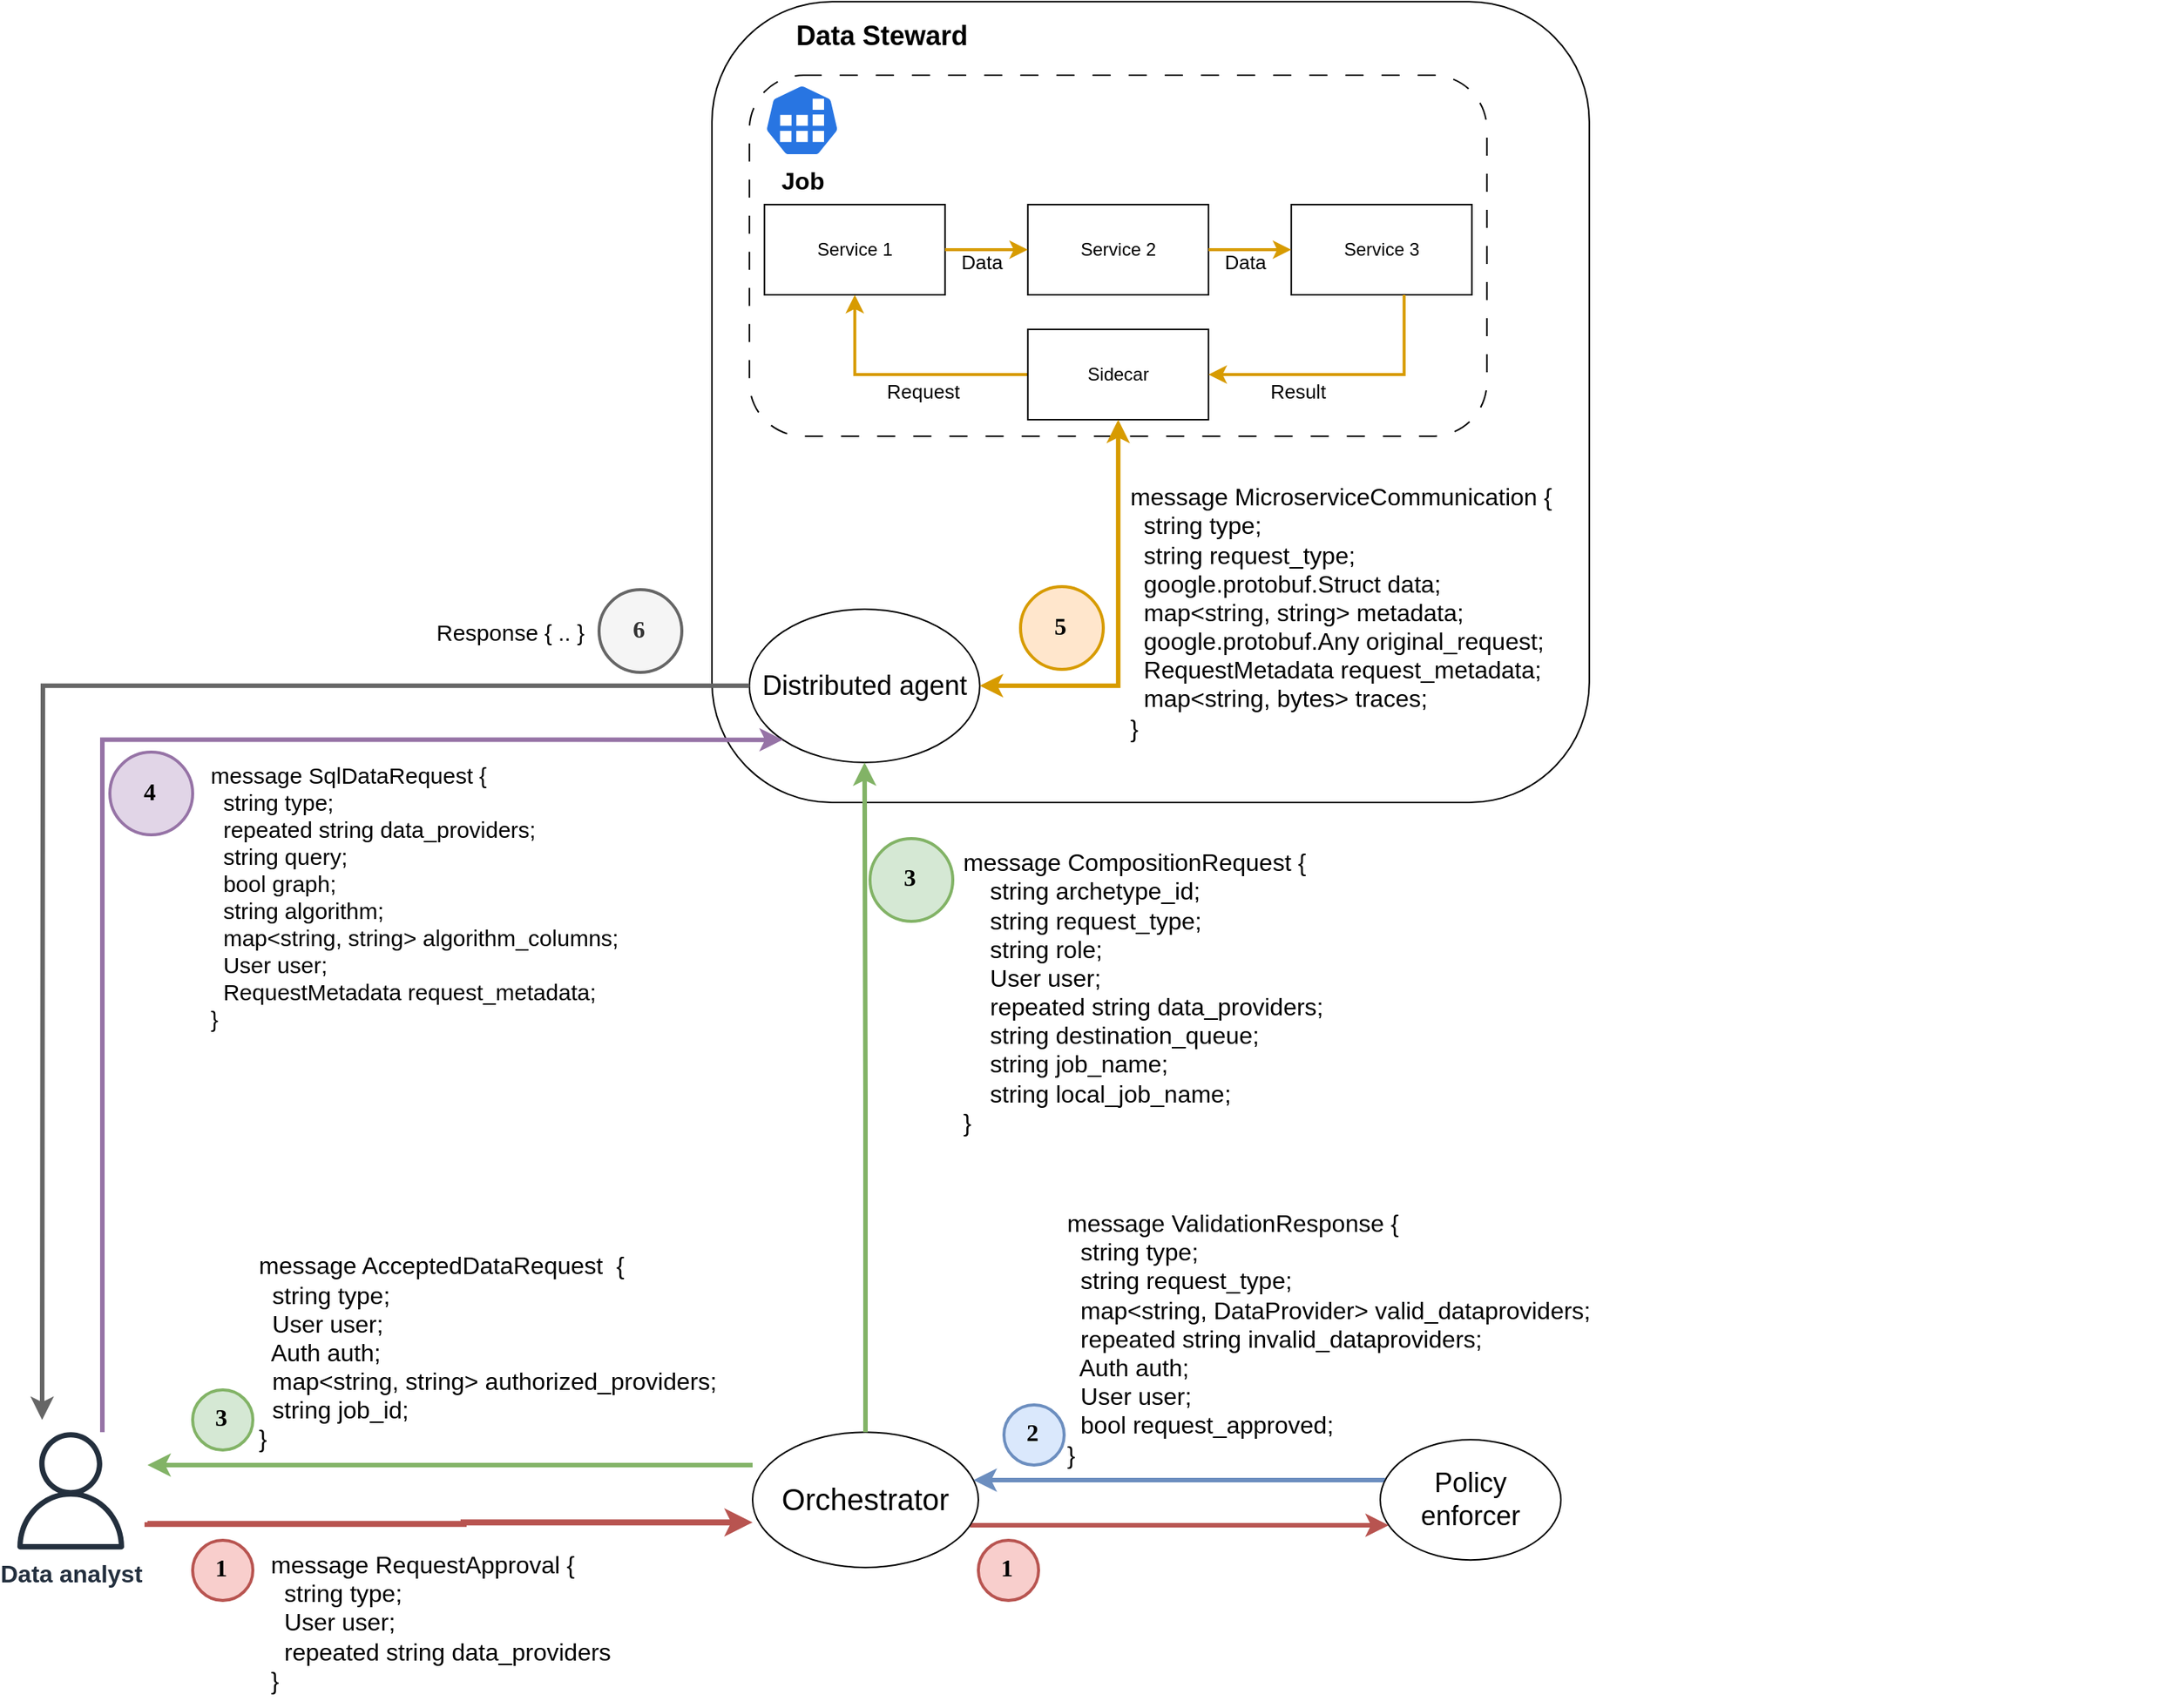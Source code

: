 <mxfile version="21.6.5" type="device">
  <diagram name="Page-1" id="py-MvKl3riDY_G-JkDAn">
    <mxGraphModel dx="1400" dy="1843" grid="1" gridSize="10" guides="1" tooltips="1" connect="1" arrows="1" fold="1" page="1" pageScale="1" pageWidth="1169" pageHeight="827" math="0" shadow="0">
      <root>
        <mxCell id="0" />
        <mxCell id="1" parent="0" />
        <mxCell id="4pgbnnCEekSiCqALWcIx-1" style="edgeStyle=orthogonalEdgeStyle;rounded=0;orthogonalLoop=1;jettySize=auto;html=1;fillColor=#f8cecc;strokeColor=#b85450;strokeWidth=3;startArrow=none;startFill=0;curved=1;" parent="1" source="Ig7GfmeTVwYkc1D9pHod-2" target="Ig7GfmeTVwYkc1D9pHod-5" edge="1">
          <mxGeometry relative="1" as="geometry">
            <Array as="points">
              <mxPoint x="880" y="680" />
              <mxPoint x="880" y="680" />
            </Array>
          </mxGeometry>
        </mxCell>
        <mxCell id="2YGMKilIXMSU9Y2CLLJV-1" style="edgeStyle=orthogonalEdgeStyle;rounded=0;orthogonalLoop=1;jettySize=auto;html=1;fillColor=#f8cecc;strokeColor=#b85450;startArrow=classic;startFill=1;endArrow=none;endFill=0;strokeWidth=4;" parent="1" edge="1">
          <mxGeometry relative="1" as="geometry">
            <mxPoint x="200" y="678" as="targetPoint" />
            <mxPoint x="602.0" y="678.139" as="sourcePoint" />
            <Array as="points">
              <mxPoint x="410" y="678.08" />
              <mxPoint x="230" y="679.08" />
            </Array>
          </mxGeometry>
        </mxCell>
        <mxCell id="M5NUYjAvVnbwDxoGHE9m-10" style="edgeStyle=orthogonalEdgeStyle;rounded=0;orthogonalLoop=1;jettySize=auto;html=1;fillColor=#d5e8d4;strokeColor=#82b366;strokeWidth=3;" parent="1" edge="1">
          <mxGeometry relative="1" as="geometry">
            <mxPoint x="200" y="640" as="targetPoint" />
            <mxPoint x="602.0" y="640.038" as="sourcePoint" />
          </mxGeometry>
        </mxCell>
        <mxCell id="Ig7GfmeTVwYkc1D9pHod-2" value="&lt;font style=&quot;font-size: 20px;&quot;&gt;Orchestrator&lt;/font&gt;" style="ellipse;whiteSpace=wrap;html=1;fontSize=18;strokeColor=#000000;strokeWidth=1;" parent="1" vertex="1">
          <mxGeometry x="602" y="618.08" width="150" height="90" as="geometry" />
        </mxCell>
        <mxCell id="M5NUYjAvVnbwDxoGHE9m-8" style="edgeStyle=orthogonalEdgeStyle;rounded=0;orthogonalLoop=1;jettySize=auto;html=1;fillColor=#dae8fc;strokeColor=#6c8ebf;strokeWidth=3;" parent="1" source="Ig7GfmeTVwYkc1D9pHod-5" target="Ig7GfmeTVwYkc1D9pHod-2" edge="1">
          <mxGeometry relative="1" as="geometry">
            <Array as="points">
              <mxPoint x="890" y="650" />
              <mxPoint x="890" y="650" />
            </Array>
          </mxGeometry>
        </mxCell>
        <mxCell id="Ig7GfmeTVwYkc1D9pHod-5" value="&lt;font style=&quot;font-size: 18px;&quot;&gt;Policy enforcer&lt;/font&gt;" style="ellipse;whiteSpace=wrap;html=1;fontSize=18;" parent="1" vertex="1">
          <mxGeometry x="1019" y="623.08" width="120" height="80" as="geometry" />
        </mxCell>
        <mxCell id="4pgbnnCEekSiCqALWcIx-4" value="" style="group;fillColor=none;strokeColor=none;" parent="1" vertex="1" connectable="0">
          <mxGeometry x="587.88" y="-198.92" width="960.01" height="353.54" as="geometry" />
        </mxCell>
        <mxCell id="4pgbnnCEekSiCqALWcIx-7" value="" style="rounded=1;whiteSpace=wrap;html=1;fontSize=18;" parent="4pgbnnCEekSiCqALWcIx-4" vertex="1">
          <mxGeometry x="-12.87" y="-134" width="582.87" height="532.46" as="geometry" />
        </mxCell>
        <mxCell id="4pgbnnCEekSiCqALWcIx-12" value="&lt;font style=&quot;font-size: 18px;&quot;&gt;Distributed agent&lt;br&gt;&lt;/font&gt;" style="ellipse;whiteSpace=wrap;html=1;fontSize=18;strokeColor=default;strokeWidth=1;" parent="4pgbnnCEekSiCqALWcIx-4" vertex="1">
          <mxGeometry x="11.977" y="269.957" width="153.069" height="101.833" as="geometry" />
        </mxCell>
        <mxCell id="XfPM6s1SKDBaheF1JBiA-16" value="" style="group" parent="4pgbnnCEekSiCqALWcIx-4" vertex="1" connectable="0">
          <mxGeometry x="11.98" y="-85.08" width="490" height="240" as="geometry" />
        </mxCell>
        <mxCell id="XfPM6s1SKDBaheF1JBiA-1" value="" style="rounded=1;whiteSpace=wrap;html=1;dashed=1;dashPattern=12 12;" parent="XfPM6s1SKDBaheF1JBiA-16" vertex="1">
          <mxGeometry width="490" height="240" as="geometry" />
        </mxCell>
        <mxCell id="XfPM6s1SKDBaheF1JBiA-3" value="&lt;b&gt;&lt;font style=&quot;font-size: 16px;&quot;&gt;Job&lt;/font&gt;&lt;/b&gt;" style="sketch=0;html=1;dashed=0;whitespace=wrap;fillColor=#2875E2;strokeColor=#ffffff;points=[[0.005,0.63,0],[0.1,0.2,0],[0.9,0.2,0],[0.5,0,0],[0.995,0.63,0],[0.72,0.99,0],[0.5,1,0],[0.28,0.99,0]];verticalLabelPosition=bottom;align=center;verticalAlign=top;shape=mxgraph.kubernetes.icon;prIcon=job" parent="XfPM6s1SKDBaheF1JBiA-16" vertex="1">
          <mxGeometry x="10" y="6" width="50" height="48" as="geometry" />
        </mxCell>
        <mxCell id="XfPM6s1SKDBaheF1JBiA-6" value="Service 1" style="rounded=0;whiteSpace=wrap;html=1;" parent="XfPM6s1SKDBaheF1JBiA-16" vertex="1">
          <mxGeometry x="10" y="86" width="120" height="60" as="geometry" />
        </mxCell>
        <mxCell id="XfPM6s1SKDBaheF1JBiA-9" value="Service 2" style="rounded=0;whiteSpace=wrap;html=1;" parent="XfPM6s1SKDBaheF1JBiA-16" vertex="1">
          <mxGeometry x="185" y="86" width="120" height="60" as="geometry" />
        </mxCell>
        <mxCell id="XfPM6s1SKDBaheF1JBiA-4" style="edgeStyle=orthogonalEdgeStyle;rounded=0;orthogonalLoop=1;jettySize=auto;html=1;entryX=0;entryY=0.5;entryDx=0;entryDy=0;fillColor=#ffe6cc;strokeColor=#d79b00;strokeWidth=2;" parent="XfPM6s1SKDBaheF1JBiA-16" source="XfPM6s1SKDBaheF1JBiA-6" target="XfPM6s1SKDBaheF1JBiA-9" edge="1">
          <mxGeometry relative="1" as="geometry" />
        </mxCell>
        <mxCell id="XfPM6s1SKDBaheF1JBiA-5" value="Data" style="edgeLabel;html=1;align=center;verticalAlign=middle;resizable=0;points=[];fontSize=13;" parent="XfPM6s1SKDBaheF1JBiA-4" vertex="1" connectable="0">
          <mxGeometry x="0.026" y="-1" relative="1" as="geometry">
            <mxPoint x="-4" y="7" as="offset" />
          </mxGeometry>
        </mxCell>
        <mxCell id="XfPM6s1SKDBaheF1JBiA-10" value="Service 3" style="rounded=0;whiteSpace=wrap;html=1;" parent="XfPM6s1SKDBaheF1JBiA-16" vertex="1">
          <mxGeometry x="360" y="86" width="120" height="60" as="geometry" />
        </mxCell>
        <mxCell id="XfPM6s1SKDBaheF1JBiA-7" style="edgeStyle=orthogonalEdgeStyle;rounded=0;orthogonalLoop=1;jettySize=auto;html=1;entryX=0;entryY=0.5;entryDx=0;entryDy=0;fillColor=#ffe6cc;strokeColor=#d79b00;strokeWidth=2;" parent="XfPM6s1SKDBaheF1JBiA-16" source="XfPM6s1SKDBaheF1JBiA-9" target="XfPM6s1SKDBaheF1JBiA-10" edge="1">
          <mxGeometry relative="1" as="geometry" />
        </mxCell>
        <mxCell id="XfPM6s1SKDBaheF1JBiA-8" value="Data" style="edgeLabel;html=1;align=center;verticalAlign=middle;resizable=0;points=[];fontSize=13;" parent="XfPM6s1SKDBaheF1JBiA-7" vertex="1" connectable="0">
          <mxGeometry x="0.046" y="-1" relative="1" as="geometry">
            <mxPoint x="-5" y="7" as="offset" />
          </mxGeometry>
        </mxCell>
        <mxCell id="XfPM6s1SKDBaheF1JBiA-11" style="edgeStyle=orthogonalEdgeStyle;rounded=0;orthogonalLoop=1;jettySize=auto;html=1;fillColor=#ffe6cc;strokeColor=#d79b00;strokeWidth=2;" parent="XfPM6s1SKDBaheF1JBiA-16" source="XfPM6s1SKDBaheF1JBiA-13" target="XfPM6s1SKDBaheF1JBiA-6" edge="1">
          <mxGeometry relative="1" as="geometry" />
        </mxCell>
        <mxCell id="XfPM6s1SKDBaheF1JBiA-12" value="Request" style="edgeLabel;html=1;align=center;verticalAlign=middle;resizable=0;points=[];fontSize=13;" parent="XfPM6s1SKDBaheF1JBiA-11" vertex="1" connectable="0">
          <mxGeometry x="-0.298" relative="1" as="geometry">
            <mxPoint x="-11" y="11" as="offset" />
          </mxGeometry>
        </mxCell>
        <mxCell id="XfPM6s1SKDBaheF1JBiA-13" value="Sidecar" style="rounded=0;whiteSpace=wrap;html=1;" parent="XfPM6s1SKDBaheF1JBiA-16" vertex="1">
          <mxGeometry x="185" y="169" width="120" height="60" as="geometry" />
        </mxCell>
        <mxCell id="XfPM6s1SKDBaheF1JBiA-14" style="edgeStyle=orthogonalEdgeStyle;rounded=0;orthogonalLoop=1;jettySize=auto;html=1;entryX=1;entryY=0.5;entryDx=0;entryDy=0;fillColor=#ffe6cc;strokeColor=#d79b00;strokeWidth=2;" parent="XfPM6s1SKDBaheF1JBiA-16" source="XfPM6s1SKDBaheF1JBiA-10" target="XfPM6s1SKDBaheF1JBiA-13" edge="1">
          <mxGeometry relative="1" as="geometry">
            <Array as="points">
              <mxPoint x="435" y="199" />
            </Array>
          </mxGeometry>
        </mxCell>
        <mxCell id="XfPM6s1SKDBaheF1JBiA-15" value="Result" style="edgeLabel;html=1;align=center;verticalAlign=middle;resizable=0;points=[];fontSize=13;" parent="XfPM6s1SKDBaheF1JBiA-14" vertex="1" connectable="0">
          <mxGeometry x="0.355" y="-1" relative="1" as="geometry">
            <mxPoint y="12" as="offset" />
          </mxGeometry>
        </mxCell>
        <mxCell id="XfPM6s1SKDBaheF1JBiA-20" style="edgeStyle=orthogonalEdgeStyle;rounded=0;orthogonalLoop=1;jettySize=auto;html=1;fillColor=#ffe6cc;strokeColor=#d79b00;strokeWidth=3;startArrow=classic;startFill=1;" parent="4pgbnnCEekSiCqALWcIx-4" source="4pgbnnCEekSiCqALWcIx-12" target="XfPM6s1SKDBaheF1JBiA-13" edge="1">
          <mxGeometry relative="1" as="geometry" />
        </mxCell>
        <mxCell id="XfPM6s1SKDBaheF1JBiA-21" value="&lt;div style=&quot;font-size: 16px;&quot;&gt;&lt;div&gt;message MicroserviceCommunication {&lt;/div&gt;&lt;div&gt;&amp;nbsp; string type;&lt;/div&gt;&lt;div&gt;&amp;nbsp; string request_type;&lt;/div&gt;&lt;div&gt;&amp;nbsp; google.protobuf.Struct data;&lt;/div&gt;&lt;div&gt;&amp;nbsp; map&amp;lt;string, string&amp;gt; metadata;&lt;/div&gt;&lt;div&gt;&amp;nbsp; google.protobuf.Any original_request;&lt;/div&gt;&lt;div&gt;&amp;nbsp; RequestMetadata request_metadata;&lt;/div&gt;&lt;div&gt;&amp;nbsp; map&amp;lt;string, bytes&amp;gt; traces;&lt;/div&gt;&lt;div&gt;}&lt;/div&gt;&lt;/div&gt;" style="text;html=1;strokeColor=none;fillColor=none;align=left;verticalAlign=middle;whiteSpace=wrap;rounded=0;fontSize=16;" parent="4pgbnnCEekSiCqALWcIx-4" vertex="1">
          <mxGeometry x="263.12" y="194.92" width="317.88" height="153.23" as="geometry" />
        </mxCell>
        <mxCell id="XfPM6s1SKDBaheF1JBiA-22" value="&lt;span style=&quot;font-size: 16px;&quot;&gt;&lt;b&gt;5&lt;/b&gt;&lt;/span&gt;" style="ellipse;whiteSpace=wrap;html=1;aspect=fixed;strokeWidth=2;fontFamily=Tahoma;spacingBottom=4;spacingRight=2;strokeColor=#d79b00;fillColor=#ffe6cc;" parent="4pgbnnCEekSiCqALWcIx-4" vertex="1">
          <mxGeometry x="192.12" y="254.92" width="55" height="55" as="geometry" />
        </mxCell>
        <mxCell id="4pgbnnCEekSiCqALWcIx-23" style="edgeStyle=orthogonalEdgeStyle;rounded=0;orthogonalLoop=1;jettySize=auto;html=1;entryX=0.5;entryY=1;entryDx=0;entryDy=0;fillColor=#d5e8d4;strokeColor=#82b366;strokeWidth=3;" parent="1" source="Ig7GfmeTVwYkc1D9pHod-2" target="4pgbnnCEekSiCqALWcIx-12" edge="1">
          <mxGeometry relative="1" as="geometry" />
        </mxCell>
        <mxCell id="4pgbnnCEekSiCqALWcIx-30" value="&lt;b&gt;&lt;font style=&quot;font-size: 16px;&quot;&gt;1&lt;/font&gt;&lt;/b&gt;" style="ellipse;whiteSpace=wrap;html=1;aspect=fixed;strokeWidth=2;fontFamily=Tahoma;spacingBottom=4;spacingRight=2;strokeColor=#b85450;fillColor=#f8cecc;" parent="1" vertex="1">
          <mxGeometry x="752" y="690" width="40" height="40" as="geometry" />
        </mxCell>
        <mxCell id="4pgbnnCEekSiCqALWcIx-31" value="&lt;b&gt;&lt;font style=&quot;font-size: 16px;&quot;&gt;2&lt;/font&gt;&lt;/b&gt;" style="ellipse;whiteSpace=wrap;html=1;aspect=fixed;strokeWidth=2;fontFamily=Tahoma;spacingBottom=4;spacingRight=2;strokeColor=#6c8ebf;fillColor=#dae8fc;" parent="1" vertex="1">
          <mxGeometry x="769" y="600" width="40" height="40" as="geometry" />
        </mxCell>
        <mxCell id="2YGMKilIXMSU9Y2CLLJV-2" value="&lt;b&gt;&lt;font style=&quot;font-size: 16px;&quot;&gt;1&lt;/font&gt;&lt;/b&gt;" style="ellipse;whiteSpace=wrap;html=1;aspect=fixed;strokeWidth=2;fontFamily=Tahoma;spacingBottom=4;spacingRight=2;strokeColor=#b85450;fillColor=#f8cecc;" parent="1" vertex="1">
          <mxGeometry x="230" y="690" width="40" height="40" as="geometry" />
        </mxCell>
        <mxCell id="XfPM6s1SKDBaheF1JBiA-17" style="edgeStyle=orthogonalEdgeStyle;rounded=0;orthogonalLoop=1;jettySize=auto;html=1;entryX=0;entryY=1;entryDx=0;entryDy=0;fillColor=#e1d5e7;strokeColor=#9673a6;strokeWidth=3;" parent="1" source="M5NUYjAvVnbwDxoGHE9m-1" target="4pgbnnCEekSiCqALWcIx-12" edge="1">
          <mxGeometry relative="1" as="geometry">
            <Array as="points">
              <mxPoint x="170" y="158" />
            </Array>
          </mxGeometry>
        </mxCell>
        <mxCell id="M5NUYjAvVnbwDxoGHE9m-1" value="&lt;font style=&quot;font-size: 16px;&quot;&gt;&lt;b&gt;Data analyst&lt;/b&gt;&lt;/font&gt;" style="sketch=0;outlineConnect=0;fontColor=#232F3E;gradientColor=none;fillColor=#232F3D;strokeColor=none;dashed=0;verticalLabelPosition=bottom;verticalAlign=top;align=center;html=1;fontSize=12;fontStyle=0;aspect=fixed;pointerEvents=1;shape=mxgraph.aws4.user;" parent="1" vertex="1">
          <mxGeometry x="110" y="618.08" width="78" height="78" as="geometry" />
        </mxCell>
        <mxCell id="M5NUYjAvVnbwDxoGHE9m-7" value="message RequestApproval {&#xa;  string type;&#xa;  User user;&#xa;  repeated string data_providers&#xa;}" style="text;whiteSpace=wrap;fontStyle=0;fontSize=16;" parent="1" vertex="1">
          <mxGeometry x="280" y="690.0" width="230" height="110" as="geometry" />
        </mxCell>
        <mxCell id="M5NUYjAvVnbwDxoGHE9m-9" value="message ValidationResponse {&#xa;  string type;&#xa;  string request_type;&#xa;  map&lt;string, DataProvider&gt; valid_dataproviders;&#xa;  repeated string invalid_dataproviders;&#xa;  Auth auth;&#xa;  User user;&#xa;  bool request_approved;&#xa;}" style="text;whiteSpace=wrap;fontSize=16;" parent="1" vertex="1">
          <mxGeometry x="809" y="463.08" width="360" height="160" as="geometry" />
        </mxCell>
        <mxCell id="M5NUYjAvVnbwDxoGHE9m-11" value="&lt;b&gt;&lt;font style=&quot;font-size: 16px;&quot;&gt;3&lt;/font&gt;&lt;/b&gt;" style="ellipse;whiteSpace=wrap;html=1;aspect=fixed;strokeWidth=2;fontFamily=Tahoma;spacingBottom=4;spacingRight=2;strokeColor=#82b366;fillColor=#d5e8d4;" parent="1" vertex="1">
          <mxGeometry x="230" y="590" width="40" height="40" as="geometry" />
        </mxCell>
        <mxCell id="M5NUYjAvVnbwDxoGHE9m-12" value="&lt;div style=&quot;font-size: 16px;&quot;&gt;&lt;font style=&quot;font-size: 16px;&quot;&gt;message AcceptedDataRequest&amp;nbsp; {&lt;/font&gt;&lt;/div&gt;&lt;div style=&quot;font-size: 16px;&quot;&gt;&lt;font style=&quot;font-size: 16px;&quot;&gt;&amp;nbsp; string type;&lt;/font&gt;&lt;/div&gt;&lt;div style=&quot;font-size: 16px;&quot;&gt;&lt;font style=&quot;font-size: 16px;&quot;&gt;&amp;nbsp; User user;&lt;/font&gt;&lt;/div&gt;&lt;div style=&quot;font-size: 16px;&quot;&gt;&lt;font style=&quot;font-size: 16px;&quot;&gt;&amp;nbsp; Auth auth;&lt;/font&gt;&lt;/div&gt;&lt;div style=&quot;font-size: 16px;&quot;&gt;&lt;font style=&quot;font-size: 16px;&quot;&gt;&amp;nbsp; map&amp;lt;string, string&amp;gt; authorized_providers;&lt;br&gt;&amp;nbsp; string job_id;&lt;/font&gt;&lt;/div&gt;&lt;div style=&quot;font-size: 16px;&quot;&gt;&lt;span style=&quot;background-color: initial;&quot;&gt;}&lt;/span&gt;&lt;br&gt;&lt;/div&gt;" style="text;html=1;align=left;verticalAlign=middle;resizable=0;points=[];autosize=1;strokeColor=none;fillColor=none;" parent="1" vertex="1">
          <mxGeometry x="272" y="490" width="330" height="150" as="geometry" />
        </mxCell>
        <mxCell id="M5NUYjAvVnbwDxoGHE9m-13" value="&lt;div style=&quot;font-size: 16px;&quot;&gt;&lt;font style=&quot;font-size: 16px;&quot;&gt;&lt;br&gt;&lt;/font&gt;&lt;/div&gt;&lt;div style=&quot;font-size: 16px;&quot;&gt;&lt;font style=&quot;font-size: 16px;&quot;&gt;message CompositionRequest {&lt;/font&gt;&lt;/div&gt;&lt;div style=&quot;font-size: 16px;&quot;&gt;&lt;font style=&quot;font-size: 16px;&quot;&gt;&amp;nbsp; &amp;nbsp; string archetype_id;&lt;/font&gt;&lt;/div&gt;&lt;div style=&quot;font-size: 16px;&quot;&gt;&lt;font style=&quot;font-size: 16px;&quot;&gt;&amp;nbsp; &amp;nbsp; string request_type;&lt;/font&gt;&lt;/div&gt;&lt;div style=&quot;font-size: 16px;&quot;&gt;&lt;font style=&quot;font-size: 16px;&quot;&gt;&amp;nbsp; &amp;nbsp; string role;&lt;/font&gt;&lt;/div&gt;&lt;div style=&quot;font-size: 16px;&quot;&gt;&lt;font style=&quot;font-size: 16px;&quot;&gt;&amp;nbsp; &amp;nbsp; User user;&lt;/font&gt;&lt;/div&gt;&lt;div style=&quot;font-size: 16px;&quot;&gt;&lt;font style=&quot;font-size: 16px;&quot;&gt;&amp;nbsp; &amp;nbsp; repeated string data_providers;&lt;/font&gt;&lt;/div&gt;&lt;div style=&quot;font-size: 16px;&quot;&gt;&lt;font style=&quot;font-size: 16px;&quot;&gt;&amp;nbsp; &amp;nbsp; string destination_queue;&lt;/font&gt;&lt;/div&gt;&lt;div style=&quot;font-size: 16px;&quot;&gt;&lt;font style=&quot;font-size: 16px;&quot;&gt;&amp;nbsp; &amp;nbsp; string job_name;&lt;br&gt;&amp;nbsp; &amp;nbsp; string&amp;nbsp;&lt;/font&gt;local_job_name;&lt;/div&gt;&lt;div style=&quot;font-size: 16px;&quot;&gt;&lt;font style=&quot;font-size: 16px;&quot;&gt;}&lt;/font&gt;&lt;/div&gt;" style="text;html=1;align=left;verticalAlign=middle;resizable=0;points=[];autosize=1;strokeColor=none;fillColor=none;" parent="1" vertex="1">
          <mxGeometry x="740" y="205.62" width="260" height="220" as="geometry" />
        </mxCell>
        <mxCell id="M5NUYjAvVnbwDxoGHE9m-14" value="&lt;b&gt;&lt;font style=&quot;font-size: 16px;&quot;&gt;3&lt;/font&gt;&lt;/b&gt;" style="ellipse;whiteSpace=wrap;html=1;aspect=fixed;strokeWidth=2;fontFamily=Tahoma;spacingBottom=4;spacingRight=2;strokeColor=#82b366;fillColor=#d5e8d4;" parent="1" vertex="1">
          <mxGeometry x="680" y="223.5" width="55" height="55" as="geometry" />
        </mxCell>
        <mxCell id="XfPM6s1SKDBaheF1JBiA-18" value="&lt;span style=&quot;font-size: 16px;&quot;&gt;&lt;b&gt;4&lt;/b&gt;&lt;/span&gt;" style="ellipse;whiteSpace=wrap;html=1;aspect=fixed;strokeWidth=2;fontFamily=Tahoma;spacingBottom=4;spacingRight=2;strokeColor=#9673a6;fillColor=#e1d5e7;" parent="1" vertex="1">
          <mxGeometry x="175" y="166" width="55" height="55" as="geometry" />
        </mxCell>
        <mxCell id="XfPM6s1SKDBaheF1JBiA-19" value="message SqlDataRequest {&#xa;  string type;&#xa;  repeated string data_providers;&#xa;  string query;&#xa;  bool graph;&#xa;  string algorithm;&#xa;  map&lt;string, string&gt; algorithm_columns;&#xa;  User user;&#xa;  RequestMetadata request_metadata;&#xa;}" style="text;whiteSpace=wrap;fontSize=15;" parent="1" vertex="1">
          <mxGeometry x="240" y="166" width="350" height="170" as="geometry" />
        </mxCell>
        <mxCell id="XfPM6s1SKDBaheF1JBiA-23" style="edgeStyle=orthogonalEdgeStyle;rounded=0;orthogonalLoop=1;jettySize=auto;html=1;strokeWidth=3;fillColor=#f5f5f5;strokeColor=#666666;" parent="1" source="4pgbnnCEekSiCqALWcIx-12" edge="1">
          <mxGeometry relative="1" as="geometry">
            <mxPoint x="130" y="610" as="targetPoint" />
          </mxGeometry>
        </mxCell>
        <mxCell id="XfPM6s1SKDBaheF1JBiA-24" value="&lt;span style=&quot;font-size: 16px;&quot;&gt;&lt;b&gt;6&lt;/b&gt;&lt;/span&gt;" style="ellipse;whiteSpace=wrap;html=1;aspect=fixed;strokeWidth=2;fontFamily=Tahoma;spacingBottom=4;spacingRight=2;strokeColor=#666666;fillColor=#f5f5f5;fontColor=#333333;" parent="1" vertex="1">
          <mxGeometry x="500" y="58" width="55" height="55" as="geometry" />
        </mxCell>
        <mxCell id="XfPM6s1SKDBaheF1JBiA-25" value="Response { .. }" style="text;whiteSpace=wrap;fontSize=15;" parent="1" vertex="1">
          <mxGeometry x="390" y="70.5" width="120" height="30" as="geometry" />
        </mxCell>
        <mxCell id="4pgbnnCEekSiCqALWcIx-9" value="&lt;b style=&quot;font-size: 18px;&quot;&gt;Data Steward&lt;br&gt;&lt;/b&gt;" style="text;html=1;strokeColor=none;fillColor=none;align=center;verticalAlign=middle;whiteSpace=wrap;rounded=0;fontSize=18;" parent="1" vertex="1">
          <mxGeometry x="559.997" y="-332.92" width="256.386" height="45.618" as="geometry" />
        </mxCell>
      </root>
    </mxGraphModel>
  </diagram>
</mxfile>

